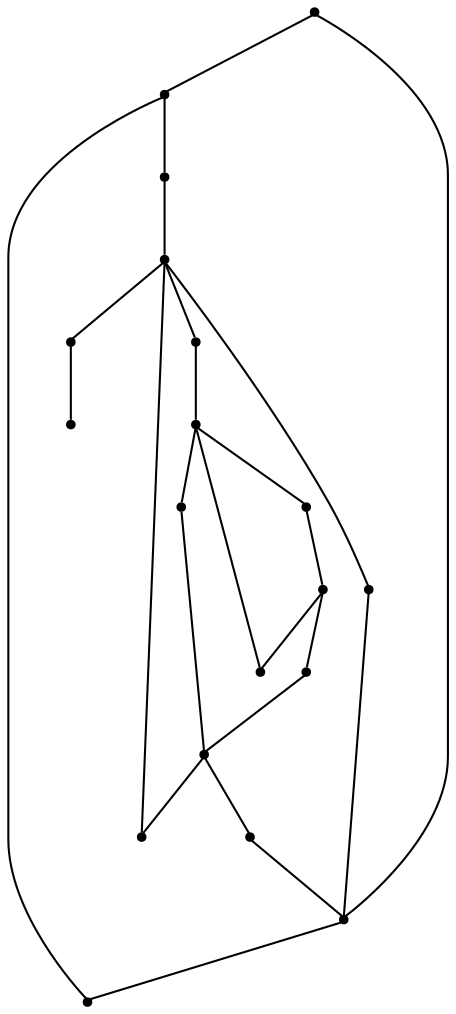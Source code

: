 graph {
  node [shape=point,comment="{\"directed\":false,\"doi\":\"10.1007/11618058_39\",\"figure\":\"? (2)\"}"]

  v0 [pos="1212.2297056686045,788.9258334511205"]
  v1 [pos="1155.9692405523256,713.9258334511204"]
  v2 [pos="1099.7087754360466,788.9258334511205"]
  v3 [pos="1155.9692405523256,788.9258334511205"]
  v4 [pos="987.1877816133721,713.9258334511204"]
  v5 [pos="1099.7087754360464,863.9258334511205"]
  v6 [pos="1043.4482467296511,788.9258334511205"]
  v7 [pos="874.6668513808139,788.9258334511205"]
  v8 [pos="930.927316497093,676.4258334511204"]
  v9 [pos="987.1877816133721,788.9258334511205"]
  v10 [pos="855.9133630087209,676.4258334511204"]
  v11 [pos="762.1459211482558,713.9258334511204"]
  v12 [pos="874.6668513808139,863.9258334511205"]
  v13 [pos="930.927316497093,788.9258334511205"]
  v14 [pos="649.6249909156977,788.9258334511205"]
  v15 [pos="818.406386264535,788.9258334511205"]
  v16 [pos="762.1459211482558,788.9258334511205"]
  v17 [pos="705.8854560319768,788.9258334511205"]
  v18 [pos="705.8854560319768,863.9258334511205"]

  v0 -- v1 [id="-1",pos="1212.2297056686045,788.9258334511205 1155.9692405523256,713.9258334511204 1155.9692405523256,713.9258334511204 1155.9692405523256,713.9258334511204"]
  v14 -- v18 [id="-2",pos="649.6249909156977,788.9258334511205 705.8854560319768,863.9258334511205 705.8854560319768,863.9258334511205 705.8854560319768,863.9258334511205"]
  v18 -- v16 [id="-3",pos="705.8854560319768,863.9258334511205 762.1459211482558,788.9258334511205 762.1459211482558,788.9258334511205 762.1459211482558,788.9258334511205"]
  v18 -- v17 [id="-4",pos="705.8854560319768,863.9258334511205 705.8854560319768,788.9258334511205 705.8854560319768,788.9258334511205 705.8854560319768,788.9258334511205"]
  v17 -- v11 [id="-5",pos="705.8854560319768,788.9258334511205 762.1459211482558,713.9258334511204 762.1459211482558,713.9258334511204 762.1459211482558,713.9258334511204"]
  v16 -- v12 [id="-6",pos="762.1459211482558,788.9258334511205 874.6668513808139,863.9258334511205 874.6668513808139,863.9258334511205 874.6668513808139,863.9258334511205"]
  v11 -- v15 [id="-7",pos="762.1459211482558,713.9258334511204 818.406386264535,788.9258334511205 818.406386264535,788.9258334511205 818.406386264535,788.9258334511205"]
  v15 -- v12 [id="-8",pos="818.406386264535,788.9258334511205 874.6668513808139,863.9258334511205 874.6668513808139,863.9258334511205 874.6668513808139,863.9258334511205"]
  v11 -- v14 [id="-9",pos="762.1459211482558,713.9258334511204 649.6249909156977,788.9258334511205 649.6249909156977,788.9258334511205 649.6249909156977,788.9258334511205"]
  v12 -- v13 [id="-10",pos="874.6668513808139,863.9258334511205 930.927316497093,788.9258334511205 930.927316497093,788.9258334511205 930.927316497093,788.9258334511205"]
  v13 -- v4 [id="-11",pos="930.927316497093,788.9258334511205 987.1877816133721,713.9258334511204 987.1877816133721,713.9258334511204 987.1877816133721,713.9258334511204"]
  v12 -- v9 [id="-12",pos="874.6668513808139,863.9258334511205 987.1877816133721,788.9258334511205 987.1877816133721,788.9258334511205 987.1877816133721,788.9258334511205"]
  v7 -- v11 [id="-13",pos="874.6668513808139,788.9258334511205 762.1459211482558,713.9258334511204 762.1459211482558,713.9258334511204 762.1459211482558,713.9258334511204"]
  v8 -- v10 [id="-14",pos="930.927316497093,676.4258334511204 855.9133630087209,676.4258334511204 855.9133630087209,676.4258334511204 855.9133630087209,676.4258334511204"]
  v9 -- v5 [id="-15",pos="987.1877816133721,788.9258334511205 1099.7087754360464,863.9258334511205 1099.7087754360464,863.9258334511205 1099.7087754360464,863.9258334511205"]
  v4 -- v8 [id="-16",pos="987.1877816133721,713.9258334511204 930.927316497093,676.4258334511204 930.927316497093,676.4258334511204 930.927316497093,676.4258334511204"]
  v4 -- v7 [id="-17",pos="987.1877816133721,713.9258334511204 874.6668513808139,788.9258334511205 874.6668513808139,788.9258334511205 874.6668513808139,788.9258334511205"]
  v4 -- v6 [id="-18",pos="987.1877816133721,713.9258334511204 1043.4482467296511,788.9258334511205 1043.4482467296511,788.9258334511205 1043.4482467296511,788.9258334511205"]
  v6 -- v5 [id="-19",pos="1043.4482467296511,788.9258334511205 1099.7087754360464,863.9258334511205 1099.7087754360464,863.9258334511205 1099.7087754360464,863.9258334511205"]
  v5 -- v3 [id="-20",pos="1099.7087754360464,863.9258334511205 1155.9692405523256,788.9258334511205 1155.9692405523256,788.9258334511205 1155.9692405523256,788.9258334511205"]
  v5 -- v0 [id="-21",pos="1099.7087754360464,863.9258334511205 1212.2297056686045,788.9258334511205 1212.2297056686045,788.9258334511205 1212.2297056686045,788.9258334511205"]
  v2 -- v4 [id="-22",pos="1099.7087754360466,788.9258334511205 987.1877816133721,713.9258334511204 987.1877816133721,713.9258334511204 987.1877816133721,713.9258334511204"]
  v3 -- v1 [id="-23",pos="1155.9692405523256,788.9258334511205 1155.9692405523256,713.9258334511204 1155.9692405523256,713.9258334511204 1155.9692405523256,713.9258334511204"]
  v1 -- v2 [id="-24",pos="1155.9692405523256,713.9258334511204 1099.7087754360466,788.9258334511205 1099.7087754360466,788.9258334511205 1099.7087754360466,788.9258334511205"]
}
